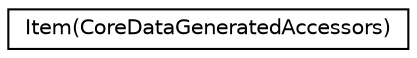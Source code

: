digraph "Graphical Class Hierarchy"
{
  edge [fontname="Helvetica",fontsize="10",labelfontname="Helvetica",labelfontsize="10"];
  node [fontname="Helvetica",fontsize="10",shape=record];
  rankdir="LR";
  Node1 [label="Item(CoreDataGeneratedAccessors)",height=0.2,width=0.4,color="black", fillcolor="white", style="filled",URL="$category_item_07_core_data_generated_accessors_08.html"];
}
